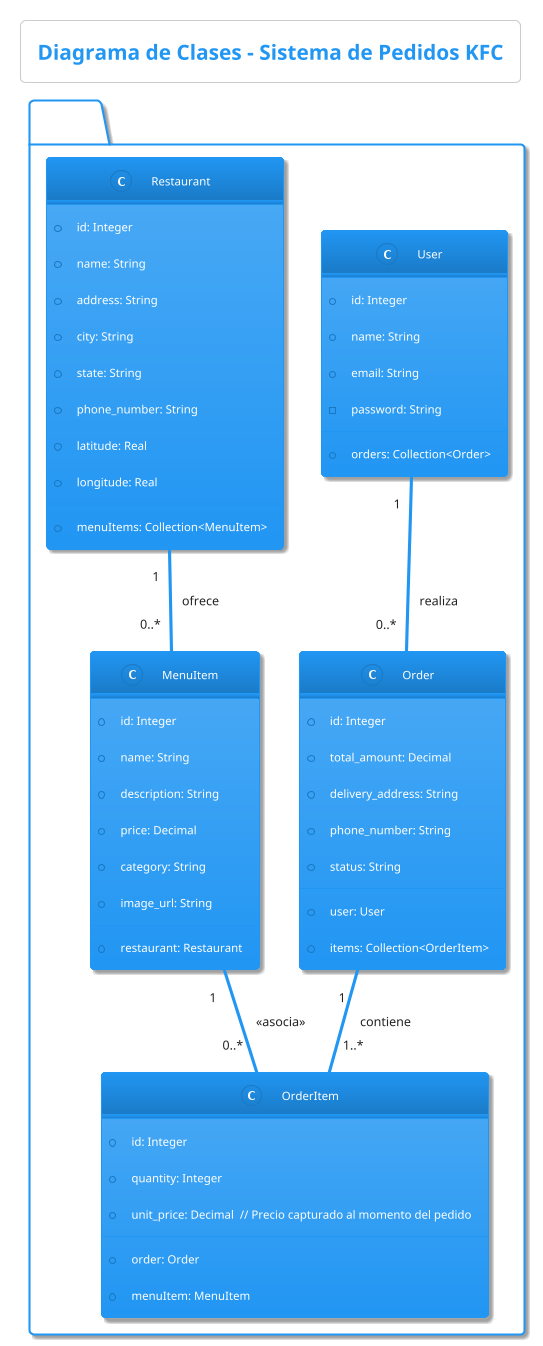 @startuml ClassDiagram

!theme materia
title Diagrama de Clases - Sistema de Pedidos KFC

package Models {
    class User {
        + id: Integer
        + name: String
        + email: String
        - password: String
        --
        + orders: Collection<Order>
    }

    class Order {
        + id: Integer
        + total_amount: Decimal
        + delivery_address: String
        + phone_number: String
        + status: String
        --
        + user: User
        + items: Collection<OrderItem>
    }

    class OrderItem {
        + id: Integer
        + quantity: Integer
        + unit_price: Decimal  // Precio capturado al momento del pedido
        --
        + order: Order
        + menuItem: MenuItem
    }

    class MenuItem {
        + id: Integer
        + name: String
        + description: String
        + price: Decimal
        + category: String
        + image_url: String
        --
        + restaurant: Restaurant
    }

    class Restaurant {
        + id: Integer
        + name: String
        + address: String
        + city: String
        + state: String
        + phone_number: String
        + latitude: Real
        + longitude: Real
        --
        + menuItems: Collection<MenuItem>
    }
}

' --- Relaciones (Asociaciones) ---
' Un User realiza múltiples Orders
User "1" -- "0..*" Order : realiza

' Un Order contiene uno o más OrderItems
Order "1" -- "1..*" OrderItem : contiene

' Un MenuItem está asociado a múltiples OrderItems (Histórico)
MenuItem "1" -- "0..*" OrderItem : <<asocia>>

' Un Restaurant ofrece múltiples MenuItems
Restaurant "1" -- "0..*" MenuItem : ofrece

@enduml